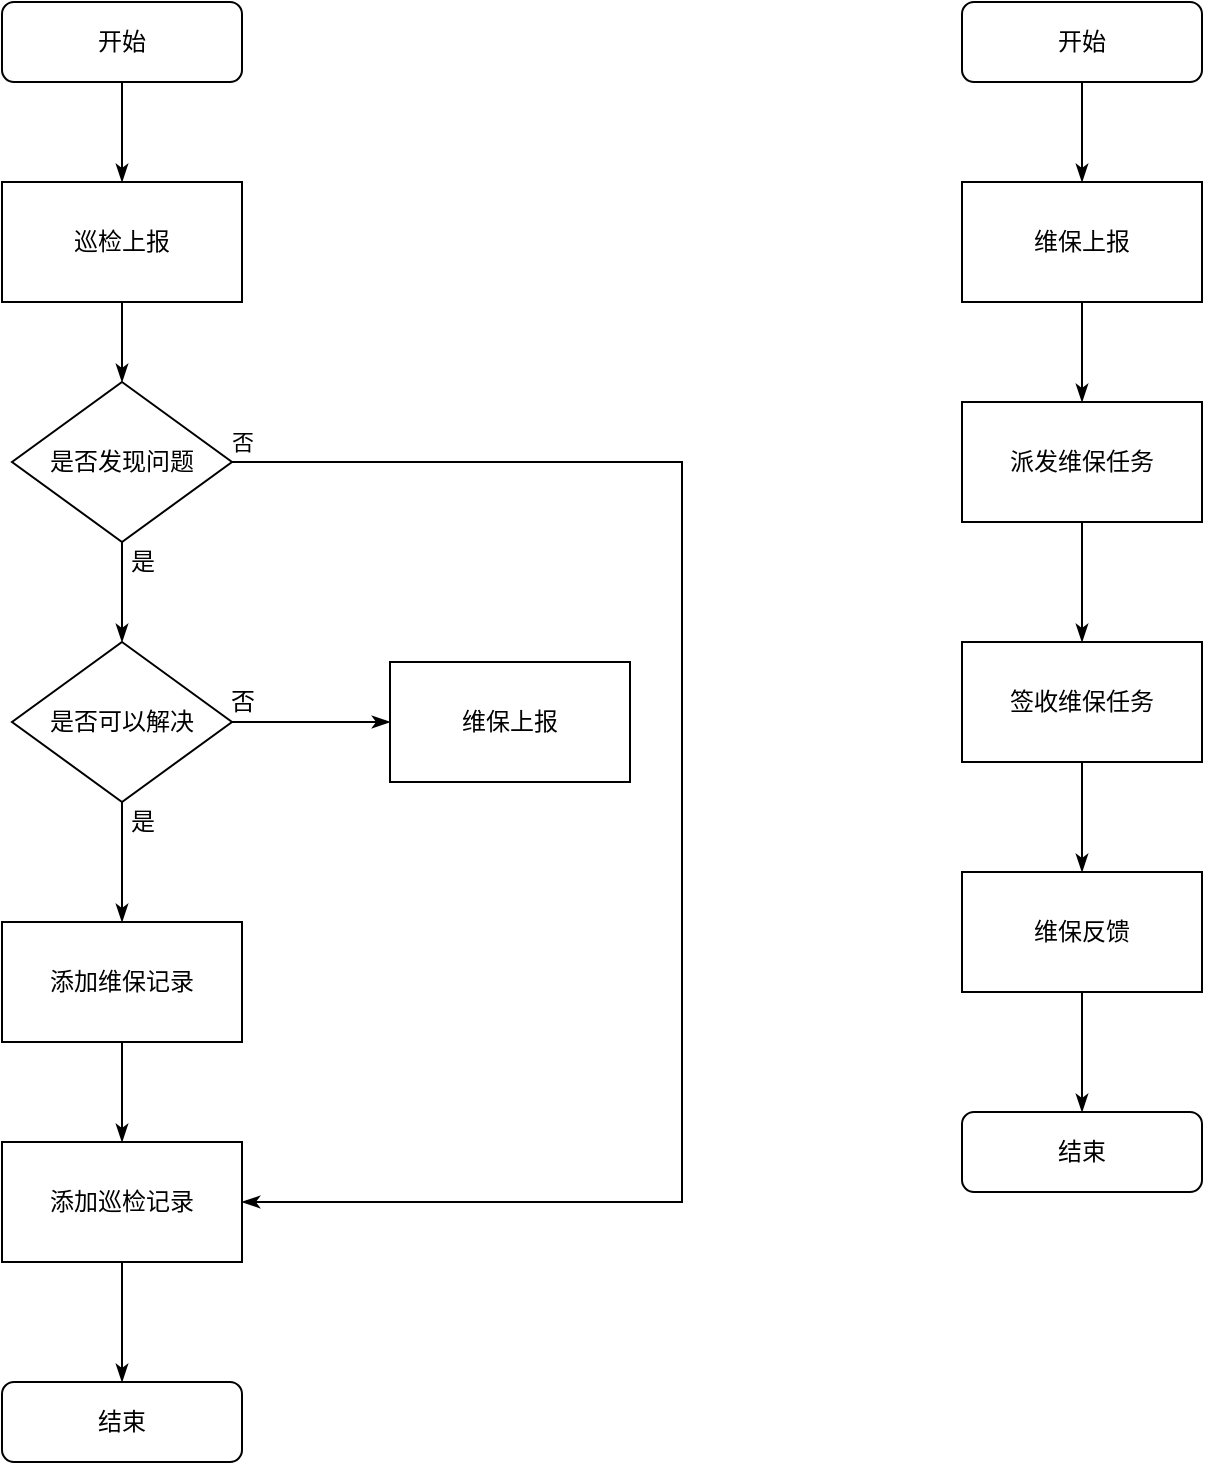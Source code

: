 <mxfile version="14.5.1" type="github">
  <diagram id="C5RBs43oDa-KdzZeNtuy" name="Page-1">
    <mxGraphModel dx="1673" dy="934" grid="1" gridSize="10" guides="1" tooltips="1" connect="1" arrows="1" fold="1" page="1" pageScale="1" pageWidth="827" pageHeight="1169" math="0" shadow="0">
      <root>
        <mxCell id="WIyWlLk6GJQsqaUBKTNV-0" />
        <mxCell id="WIyWlLk6GJQsqaUBKTNV-1" parent="WIyWlLk6GJQsqaUBKTNV-0" />
        <mxCell id="M6oy6zgyCHTdmUweNoUx-3" style="edgeStyle=orthogonalEdgeStyle;rounded=0;orthogonalLoop=1;jettySize=auto;html=1;entryX=0.5;entryY=0;entryDx=0;entryDy=0;endArrow=classicThin;endFill=1;" edge="1" parent="WIyWlLk6GJQsqaUBKTNV-1" source="WIyWlLk6GJQsqaUBKTNV-3" target="M6oy6zgyCHTdmUweNoUx-1">
          <mxGeometry relative="1" as="geometry" />
        </mxCell>
        <mxCell id="WIyWlLk6GJQsqaUBKTNV-3" value="开始" style="rounded=1;whiteSpace=wrap;html=1;fontSize=12;glass=0;strokeWidth=1;shadow=0;" parent="WIyWlLk6GJQsqaUBKTNV-1" vertex="1">
          <mxGeometry x="90" y="70" width="120" height="40" as="geometry" />
        </mxCell>
        <mxCell id="WIyWlLk6GJQsqaUBKTNV-11" value="结束" style="rounded=1;whiteSpace=wrap;html=1;fontSize=12;glass=0;strokeWidth=1;shadow=0;" parent="WIyWlLk6GJQsqaUBKTNV-1" vertex="1">
          <mxGeometry x="90" y="760" width="120" height="40" as="geometry" />
        </mxCell>
        <mxCell id="M6oy6zgyCHTdmUweNoUx-11" style="edgeStyle=orthogonalEdgeStyle;rounded=0;orthogonalLoop=1;jettySize=auto;html=1;entryX=0.5;entryY=0;entryDx=0;entryDy=0;endArrow=classicThin;endFill=1;" edge="1" parent="WIyWlLk6GJQsqaUBKTNV-1" source="M6oy6zgyCHTdmUweNoUx-1" target="M6oy6zgyCHTdmUweNoUx-4">
          <mxGeometry relative="1" as="geometry" />
        </mxCell>
        <mxCell id="M6oy6zgyCHTdmUweNoUx-1" value="巡检上报" style="rounded=0;whiteSpace=wrap;html=1;" vertex="1" parent="WIyWlLk6GJQsqaUBKTNV-1">
          <mxGeometry x="90" y="160" width="120" height="60" as="geometry" />
        </mxCell>
        <mxCell id="M6oy6zgyCHTdmUweNoUx-16" style="edgeStyle=orthogonalEdgeStyle;rounded=0;orthogonalLoop=1;jettySize=auto;html=1;entryX=1;entryY=0.5;entryDx=0;entryDy=0;endArrow=classicThin;endFill=1;exitX=1;exitY=0.5;exitDx=0;exitDy=0;" edge="1" parent="WIyWlLk6GJQsqaUBKTNV-1" source="M6oy6zgyCHTdmUweNoUx-4" target="M6oy6zgyCHTdmUweNoUx-12">
          <mxGeometry relative="1" as="geometry">
            <Array as="points">
              <mxPoint x="430" y="300" />
              <mxPoint x="430" y="670" />
            </Array>
          </mxGeometry>
        </mxCell>
        <mxCell id="M6oy6zgyCHTdmUweNoUx-17" value="否" style="edgeLabel;html=1;align=center;verticalAlign=middle;resizable=0;points=[];" vertex="1" connectable="0" parent="M6oy6zgyCHTdmUweNoUx-16">
          <mxGeometry x="-0.896" y="-3" relative="1" as="geometry">
            <mxPoint x="-37.35" y="-13" as="offset" />
          </mxGeometry>
        </mxCell>
        <mxCell id="M6oy6zgyCHTdmUweNoUx-18" style="edgeStyle=orthogonalEdgeStyle;rounded=0;orthogonalLoop=1;jettySize=auto;html=1;entryX=0.5;entryY=0;entryDx=0;entryDy=0;endArrow=classicThin;endFill=1;" edge="1" parent="WIyWlLk6GJQsqaUBKTNV-1" source="M6oy6zgyCHTdmUweNoUx-4" target="M6oy6zgyCHTdmUweNoUx-6">
          <mxGeometry relative="1" as="geometry" />
        </mxCell>
        <mxCell id="M6oy6zgyCHTdmUweNoUx-4" value="是否发现问题" style="rhombus;whiteSpace=wrap;html=1;" vertex="1" parent="WIyWlLk6GJQsqaUBKTNV-1">
          <mxGeometry x="95" y="260" width="110" height="80" as="geometry" />
        </mxCell>
        <mxCell id="M6oy6zgyCHTdmUweNoUx-9" style="edgeStyle=orthogonalEdgeStyle;rounded=0;orthogonalLoop=1;jettySize=auto;html=1;entryX=0.5;entryY=0;entryDx=0;entryDy=0;endArrow=classicThin;endFill=1;" edge="1" parent="WIyWlLk6GJQsqaUBKTNV-1" source="M6oy6zgyCHTdmUweNoUx-6" target="M6oy6zgyCHTdmUweNoUx-7">
          <mxGeometry relative="1" as="geometry" />
        </mxCell>
        <mxCell id="M6oy6zgyCHTdmUweNoUx-23" style="edgeStyle=orthogonalEdgeStyle;rounded=0;orthogonalLoop=1;jettySize=auto;html=1;endArrow=classicThin;endFill=1;" edge="1" parent="WIyWlLk6GJQsqaUBKTNV-1" source="M6oy6zgyCHTdmUweNoUx-6" target="M6oy6zgyCHTdmUweNoUx-22">
          <mxGeometry relative="1" as="geometry" />
        </mxCell>
        <mxCell id="M6oy6zgyCHTdmUweNoUx-6" value="是否可以解决" style="rhombus;whiteSpace=wrap;html=1;" vertex="1" parent="WIyWlLk6GJQsqaUBKTNV-1">
          <mxGeometry x="95" y="390" width="110" height="80" as="geometry" />
        </mxCell>
        <mxCell id="M6oy6zgyCHTdmUweNoUx-13" style="edgeStyle=orthogonalEdgeStyle;rounded=0;orthogonalLoop=1;jettySize=auto;html=1;entryX=0.5;entryY=0;entryDx=0;entryDy=0;endArrow=classicThin;endFill=1;" edge="1" parent="WIyWlLk6GJQsqaUBKTNV-1" source="M6oy6zgyCHTdmUweNoUx-7" target="M6oy6zgyCHTdmUweNoUx-12">
          <mxGeometry relative="1" as="geometry" />
        </mxCell>
        <mxCell id="M6oy6zgyCHTdmUweNoUx-7" value="添加维保记录" style="rounded=0;whiteSpace=wrap;html=1;" vertex="1" parent="WIyWlLk6GJQsqaUBKTNV-1">
          <mxGeometry x="90" y="530" width="120" height="60" as="geometry" />
        </mxCell>
        <mxCell id="M6oy6zgyCHTdmUweNoUx-14" style="edgeStyle=orthogonalEdgeStyle;rounded=0;orthogonalLoop=1;jettySize=auto;html=1;endArrow=classicThin;endFill=1;" edge="1" parent="WIyWlLk6GJQsqaUBKTNV-1" source="M6oy6zgyCHTdmUweNoUx-12" target="WIyWlLk6GJQsqaUBKTNV-11">
          <mxGeometry relative="1" as="geometry" />
        </mxCell>
        <mxCell id="M6oy6zgyCHTdmUweNoUx-12" value="添加巡检记录" style="rounded=0;whiteSpace=wrap;html=1;" vertex="1" parent="WIyWlLk6GJQsqaUBKTNV-1">
          <mxGeometry x="90" y="640" width="120" height="60" as="geometry" />
        </mxCell>
        <mxCell id="M6oy6zgyCHTdmUweNoUx-19" value="是" style="text;html=1;align=center;verticalAlign=middle;resizable=0;points=[];autosize=1;" vertex="1" parent="WIyWlLk6GJQsqaUBKTNV-1">
          <mxGeometry x="145" y="340" width="30" height="20" as="geometry" />
        </mxCell>
        <mxCell id="M6oy6zgyCHTdmUweNoUx-21" value="是" style="text;html=1;align=center;verticalAlign=middle;resizable=0;points=[];autosize=1;" vertex="1" parent="WIyWlLk6GJQsqaUBKTNV-1">
          <mxGeometry x="145" y="470" width="30" height="20" as="geometry" />
        </mxCell>
        <mxCell id="M6oy6zgyCHTdmUweNoUx-22" value="维保上报" style="rounded=0;whiteSpace=wrap;html=1;" vertex="1" parent="WIyWlLk6GJQsqaUBKTNV-1">
          <mxGeometry x="284" y="400" width="120" height="60" as="geometry" />
        </mxCell>
        <mxCell id="M6oy6zgyCHTdmUweNoUx-24" value="否" style="text;html=1;align=center;verticalAlign=middle;resizable=0;points=[];autosize=1;" vertex="1" parent="WIyWlLk6GJQsqaUBKTNV-1">
          <mxGeometry x="195" y="410" width="30" height="20" as="geometry" />
        </mxCell>
        <mxCell id="M6oy6zgyCHTdmUweNoUx-27" style="edgeStyle=orthogonalEdgeStyle;rounded=0;orthogonalLoop=1;jettySize=auto;html=1;entryX=0.5;entryY=0;entryDx=0;entryDy=0;endArrow=classicThin;endFill=1;" edge="1" parent="WIyWlLk6GJQsqaUBKTNV-1" source="M6oy6zgyCHTdmUweNoUx-25" target="M6oy6zgyCHTdmUweNoUx-26">
          <mxGeometry relative="1" as="geometry" />
        </mxCell>
        <mxCell id="M6oy6zgyCHTdmUweNoUx-25" value="开始" style="rounded=1;whiteSpace=wrap;html=1;fontSize=12;glass=0;strokeWidth=1;shadow=0;" vertex="1" parent="WIyWlLk6GJQsqaUBKTNV-1">
          <mxGeometry x="570" y="70" width="120" height="40" as="geometry" />
        </mxCell>
        <mxCell id="M6oy6zgyCHTdmUweNoUx-29" style="edgeStyle=orthogonalEdgeStyle;rounded=0;orthogonalLoop=1;jettySize=auto;html=1;entryX=0.5;entryY=0;entryDx=0;entryDy=0;endArrow=classicThin;endFill=1;" edge="1" parent="WIyWlLk6GJQsqaUBKTNV-1" source="M6oy6zgyCHTdmUweNoUx-26" target="M6oy6zgyCHTdmUweNoUx-28">
          <mxGeometry relative="1" as="geometry" />
        </mxCell>
        <mxCell id="M6oy6zgyCHTdmUweNoUx-26" value="维保上报" style="rounded=0;whiteSpace=wrap;html=1;" vertex="1" parent="WIyWlLk6GJQsqaUBKTNV-1">
          <mxGeometry x="570" y="160" width="120" height="60" as="geometry" />
        </mxCell>
        <mxCell id="M6oy6zgyCHTdmUweNoUx-31" style="edgeStyle=orthogonalEdgeStyle;rounded=0;orthogonalLoop=1;jettySize=auto;html=1;entryX=0.5;entryY=0;entryDx=0;entryDy=0;endArrow=classicThin;endFill=1;" edge="1" parent="WIyWlLk6GJQsqaUBKTNV-1" source="M6oy6zgyCHTdmUweNoUx-28" target="M6oy6zgyCHTdmUweNoUx-30">
          <mxGeometry relative="1" as="geometry" />
        </mxCell>
        <mxCell id="M6oy6zgyCHTdmUweNoUx-28" value="派发维保任务" style="rounded=0;whiteSpace=wrap;html=1;" vertex="1" parent="WIyWlLk6GJQsqaUBKTNV-1">
          <mxGeometry x="570" y="270" width="120" height="60" as="geometry" />
        </mxCell>
        <mxCell id="M6oy6zgyCHTdmUweNoUx-33" style="edgeStyle=orthogonalEdgeStyle;rounded=0;orthogonalLoop=1;jettySize=auto;html=1;endArrow=classicThin;endFill=1;" edge="1" parent="WIyWlLk6GJQsqaUBKTNV-1" source="M6oy6zgyCHTdmUweNoUx-30" target="M6oy6zgyCHTdmUweNoUx-32">
          <mxGeometry relative="1" as="geometry" />
        </mxCell>
        <mxCell id="M6oy6zgyCHTdmUweNoUx-30" value="签收维保任务" style="rounded=0;whiteSpace=wrap;html=1;" vertex="1" parent="WIyWlLk6GJQsqaUBKTNV-1">
          <mxGeometry x="570" y="390" width="120" height="60" as="geometry" />
        </mxCell>
        <mxCell id="M6oy6zgyCHTdmUweNoUx-35" style="edgeStyle=orthogonalEdgeStyle;rounded=0;orthogonalLoop=1;jettySize=auto;html=1;entryX=0.5;entryY=0;entryDx=0;entryDy=0;endArrow=classicThin;endFill=1;" edge="1" parent="WIyWlLk6GJQsqaUBKTNV-1" source="M6oy6zgyCHTdmUweNoUx-32" target="M6oy6zgyCHTdmUweNoUx-34">
          <mxGeometry relative="1" as="geometry" />
        </mxCell>
        <mxCell id="M6oy6zgyCHTdmUweNoUx-32" value="维保反馈" style="rounded=0;whiteSpace=wrap;html=1;" vertex="1" parent="WIyWlLk6GJQsqaUBKTNV-1">
          <mxGeometry x="570" y="505" width="120" height="60" as="geometry" />
        </mxCell>
        <mxCell id="M6oy6zgyCHTdmUweNoUx-34" value="结束" style="rounded=1;whiteSpace=wrap;html=1;fontSize=12;glass=0;strokeWidth=1;shadow=0;" vertex="1" parent="WIyWlLk6GJQsqaUBKTNV-1">
          <mxGeometry x="570" y="625" width="120" height="40" as="geometry" />
        </mxCell>
      </root>
    </mxGraphModel>
  </diagram>
</mxfile>
